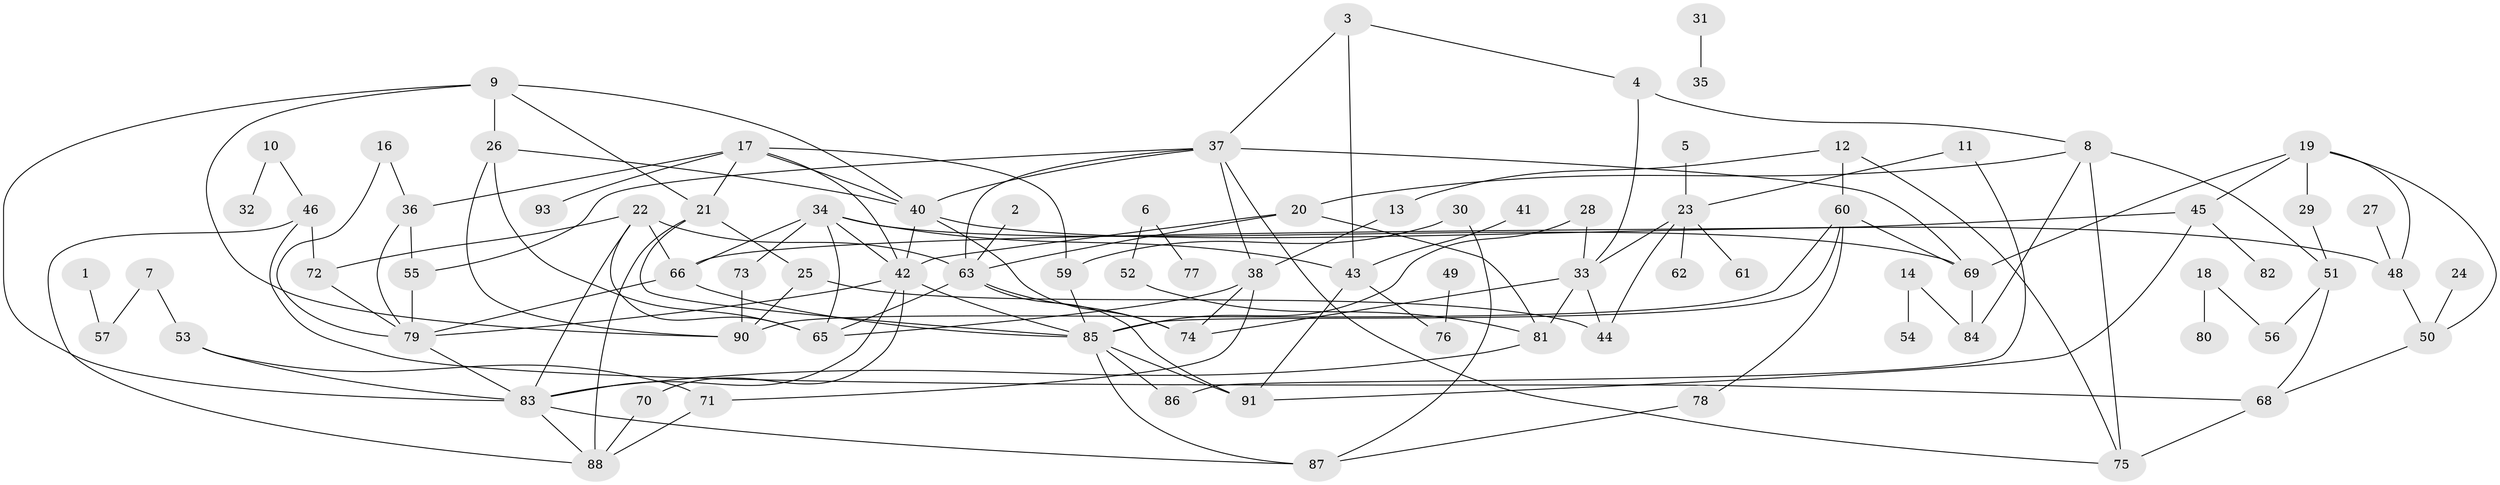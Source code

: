 // original degree distribution, {2: 0.26515151515151514, 1: 0.18181818181818182, 6: 0.030303030303030304, 4: 0.15151515151515152, 3: 0.17424242424242425, 5: 0.12878787878787878, 0: 0.05303030303030303, 7: 0.015151515151515152}
// Generated by graph-tools (version 1.1) at 2025/35/03/04/25 23:35:50]
// undirected, 85 vertices, 143 edges
graph export_dot {
  node [color=gray90,style=filled];
  1;
  2;
  3;
  4;
  5;
  6;
  7;
  8;
  9;
  10;
  11;
  12;
  13;
  14;
  16;
  17;
  18;
  19;
  20;
  21;
  22;
  23;
  24;
  25;
  26;
  27;
  28;
  29;
  30;
  31;
  32;
  33;
  34;
  35;
  36;
  37;
  38;
  40;
  41;
  42;
  43;
  44;
  45;
  46;
  48;
  49;
  50;
  51;
  52;
  53;
  54;
  55;
  56;
  57;
  59;
  60;
  61;
  62;
  63;
  65;
  66;
  68;
  69;
  70;
  71;
  72;
  73;
  74;
  75;
  76;
  77;
  78;
  79;
  80;
  81;
  82;
  83;
  84;
  85;
  86;
  87;
  88;
  90;
  91;
  93;
  1 -- 57 [weight=1.0];
  2 -- 63 [weight=1.0];
  3 -- 4 [weight=1.0];
  3 -- 37 [weight=1.0];
  3 -- 43 [weight=1.0];
  4 -- 8 [weight=1.0];
  4 -- 33 [weight=1.0];
  5 -- 23 [weight=1.0];
  6 -- 52 [weight=1.0];
  6 -- 77 [weight=1.0];
  7 -- 53 [weight=1.0];
  7 -- 57 [weight=1.0];
  8 -- 20 [weight=1.0];
  8 -- 51 [weight=1.0];
  8 -- 75 [weight=1.0];
  8 -- 84 [weight=1.0];
  9 -- 21 [weight=1.0];
  9 -- 26 [weight=1.0];
  9 -- 40 [weight=1.0];
  9 -- 83 [weight=1.0];
  9 -- 90 [weight=1.0];
  10 -- 32 [weight=1.0];
  10 -- 46 [weight=1.0];
  11 -- 23 [weight=1.0];
  11 -- 86 [weight=1.0];
  12 -- 13 [weight=1.0];
  12 -- 60 [weight=1.0];
  12 -- 75 [weight=1.0];
  13 -- 38 [weight=1.0];
  14 -- 54 [weight=1.0];
  14 -- 84 [weight=1.0];
  16 -- 36 [weight=1.0];
  16 -- 79 [weight=1.0];
  17 -- 21 [weight=1.0];
  17 -- 36 [weight=1.0];
  17 -- 40 [weight=1.0];
  17 -- 42 [weight=1.0];
  17 -- 59 [weight=1.0];
  17 -- 93 [weight=1.0];
  18 -- 56 [weight=1.0];
  18 -- 80 [weight=1.0];
  19 -- 29 [weight=1.0];
  19 -- 45 [weight=1.0];
  19 -- 48 [weight=1.0];
  19 -- 50 [weight=1.0];
  19 -- 69 [weight=1.0];
  20 -- 42 [weight=1.0];
  20 -- 63 [weight=1.0];
  20 -- 81 [weight=1.0];
  21 -- 25 [weight=1.0];
  21 -- 85 [weight=1.0];
  21 -- 88 [weight=1.0];
  22 -- 63 [weight=1.0];
  22 -- 65 [weight=1.0];
  22 -- 66 [weight=1.0];
  22 -- 72 [weight=1.0];
  22 -- 83 [weight=2.0];
  23 -- 33 [weight=1.0];
  23 -- 44 [weight=1.0];
  23 -- 61 [weight=1.0];
  23 -- 62 [weight=1.0];
  24 -- 50 [weight=1.0];
  25 -- 44 [weight=1.0];
  25 -- 90 [weight=1.0];
  26 -- 40 [weight=1.0];
  26 -- 65 [weight=1.0];
  26 -- 90 [weight=1.0];
  27 -- 48 [weight=1.0];
  28 -- 33 [weight=1.0];
  28 -- 85 [weight=1.0];
  29 -- 51 [weight=1.0];
  30 -- 59 [weight=1.0];
  30 -- 87 [weight=1.0];
  31 -- 35 [weight=1.0];
  33 -- 44 [weight=1.0];
  33 -- 74 [weight=1.0];
  33 -- 81 [weight=1.0];
  34 -- 42 [weight=1.0];
  34 -- 43 [weight=1.0];
  34 -- 65 [weight=1.0];
  34 -- 66 [weight=1.0];
  34 -- 69 [weight=1.0];
  34 -- 73 [weight=1.0];
  36 -- 55 [weight=1.0];
  36 -- 79 [weight=1.0];
  37 -- 38 [weight=1.0];
  37 -- 40 [weight=1.0];
  37 -- 55 [weight=1.0];
  37 -- 63 [weight=1.0];
  37 -- 69 [weight=1.0];
  37 -- 75 [weight=1.0];
  38 -- 65 [weight=1.0];
  38 -- 71 [weight=1.0];
  38 -- 74 [weight=1.0];
  40 -- 42 [weight=1.0];
  40 -- 48 [weight=1.0];
  40 -- 74 [weight=1.0];
  41 -- 43 [weight=1.0];
  42 -- 70 [weight=1.0];
  42 -- 79 [weight=1.0];
  42 -- 83 [weight=1.0];
  42 -- 85 [weight=1.0];
  43 -- 76 [weight=1.0];
  43 -- 91 [weight=1.0];
  45 -- 66 [weight=1.0];
  45 -- 82 [weight=1.0];
  45 -- 91 [weight=1.0];
  46 -- 68 [weight=1.0];
  46 -- 72 [weight=1.0];
  46 -- 88 [weight=1.0];
  48 -- 50 [weight=1.0];
  49 -- 76 [weight=1.0];
  50 -- 68 [weight=1.0];
  51 -- 56 [weight=1.0];
  51 -- 68 [weight=1.0];
  52 -- 81 [weight=1.0];
  53 -- 71 [weight=1.0];
  53 -- 83 [weight=1.0];
  55 -- 79 [weight=1.0];
  59 -- 85 [weight=1.0];
  60 -- 69 [weight=1.0];
  60 -- 78 [weight=1.0];
  60 -- 85 [weight=1.0];
  60 -- 90 [weight=1.0];
  63 -- 65 [weight=1.0];
  63 -- 74 [weight=1.0];
  63 -- 91 [weight=1.0];
  66 -- 79 [weight=1.0];
  66 -- 85 [weight=1.0];
  68 -- 75 [weight=1.0];
  69 -- 84 [weight=1.0];
  70 -- 88 [weight=1.0];
  71 -- 88 [weight=1.0];
  72 -- 79 [weight=1.0];
  73 -- 90 [weight=1.0];
  78 -- 87 [weight=1.0];
  79 -- 83 [weight=1.0];
  81 -- 83 [weight=1.0];
  83 -- 87 [weight=1.0];
  83 -- 88 [weight=1.0];
  85 -- 86 [weight=1.0];
  85 -- 87 [weight=1.0];
  85 -- 91 [weight=1.0];
}
